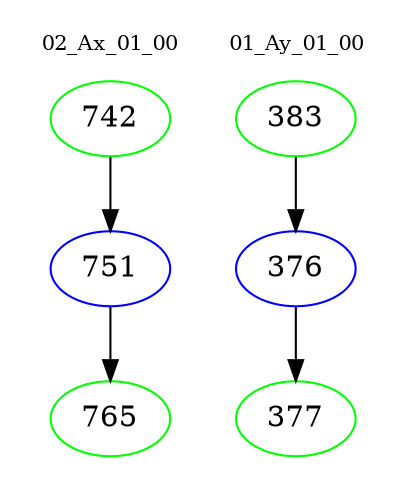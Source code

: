 digraph{
subgraph cluster_0 {
color = white
label = "02_Ax_01_00";
fontsize=10;
T0_742 [label="742", color="green"]
T0_742 -> T0_751 [color="black"]
T0_751 [label="751", color="blue"]
T0_751 -> T0_765 [color="black"]
T0_765 [label="765", color="green"]
}
subgraph cluster_1 {
color = white
label = "01_Ay_01_00";
fontsize=10;
T1_383 [label="383", color="green"]
T1_383 -> T1_376 [color="black"]
T1_376 [label="376", color="blue"]
T1_376 -> T1_377 [color="black"]
T1_377 [label="377", color="green"]
}
}

